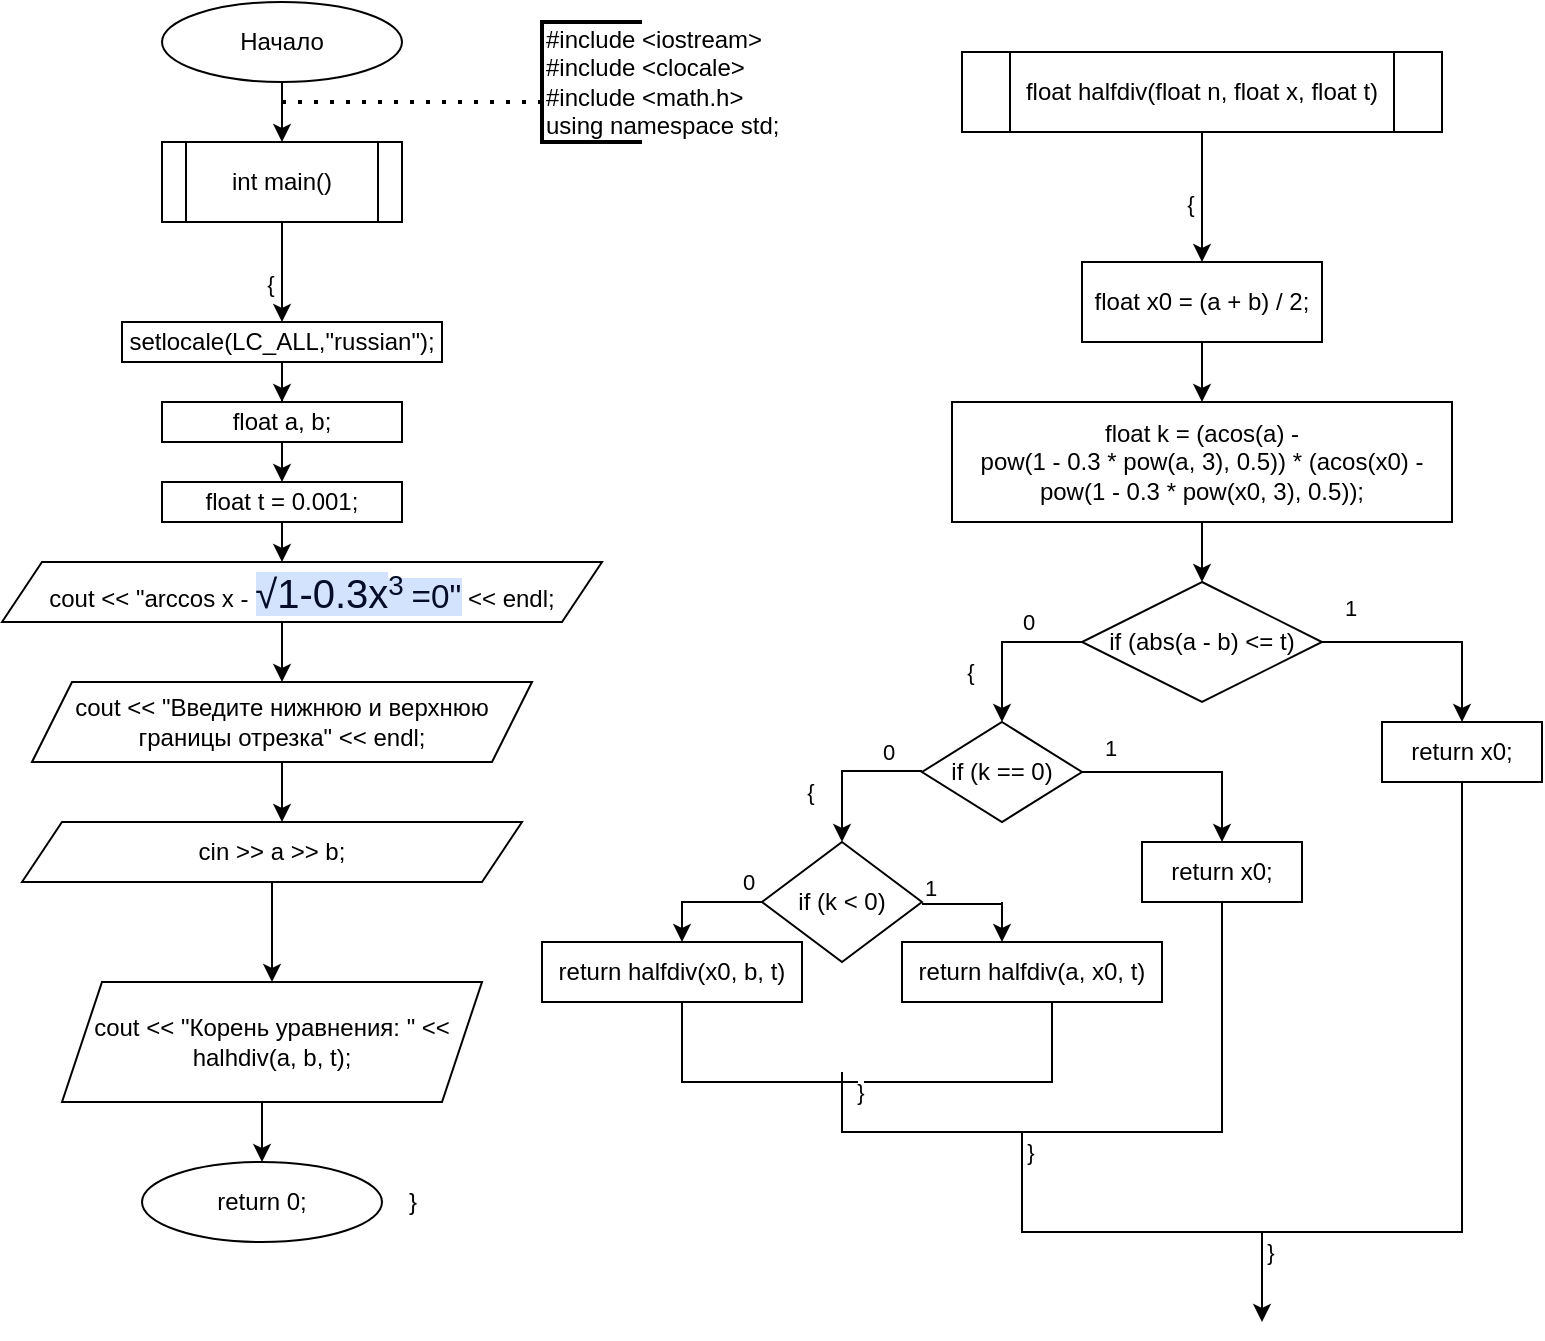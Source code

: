 <mxfile version="24.7.17">
  <diagram name="Страница — 1" id="jVwdr5WHSw05Iuy4zdJ9">
    <mxGraphModel dx="1255" dy="749" grid="1" gridSize="10" guides="1" tooltips="1" connect="1" arrows="1" fold="1" page="1" pageScale="1" pageWidth="827" pageHeight="1169" math="0" shadow="0">
      <root>
        <mxCell id="0" />
        <mxCell id="1" parent="0" />
        <mxCell id="akkycOVeCdVJDDfIOxZV-1" value="Начало" style="ellipse;whiteSpace=wrap;html=1;" vertex="1" parent="1">
          <mxGeometry x="120" y="20" width="120" height="40" as="geometry" />
        </mxCell>
        <mxCell id="akkycOVeCdVJDDfIOxZV-2" value="int main()" style="shape=process;whiteSpace=wrap;html=1;backgroundOutline=1;" vertex="1" parent="1">
          <mxGeometry x="120" y="90" width="120" height="40" as="geometry" />
        </mxCell>
        <mxCell id="akkycOVeCdVJDDfIOxZV-3" value="" style="endArrow=classic;html=1;rounded=0;exitX=0.5;exitY=1;exitDx=0;exitDy=0;entryX=0.5;entryY=0;entryDx=0;entryDy=0;" edge="1" parent="1" source="akkycOVeCdVJDDfIOxZV-1" target="akkycOVeCdVJDDfIOxZV-2">
          <mxGeometry width="50" height="50" relative="1" as="geometry">
            <mxPoint x="200" y="220" as="sourcePoint" />
            <mxPoint x="250" y="170" as="targetPoint" />
          </mxGeometry>
        </mxCell>
        <mxCell id="akkycOVeCdVJDDfIOxZV-4" value="" style="endArrow=none;dashed=1;html=1;dashPattern=1 3;strokeWidth=2;rounded=0;" edge="1" parent="1">
          <mxGeometry width="50" height="50" relative="1" as="geometry">
            <mxPoint x="180" y="70" as="sourcePoint" />
            <mxPoint x="310" y="70" as="targetPoint" />
          </mxGeometry>
        </mxCell>
        <mxCell id="akkycOVeCdVJDDfIOxZV-5" value="#include &amp;lt;iostream&amp;gt;&lt;div&gt;#include &amp;lt;сlocale&amp;gt;&lt;br&gt;&lt;/div&gt;&lt;div&gt;#include &amp;lt;math.h&amp;gt;&lt;/div&gt;&lt;div&gt;using namespace std;&lt;/div&gt;" style="strokeWidth=2;html=1;shape=mxgraph.flowchart.annotation_1;align=left;pointerEvents=1;" vertex="1" parent="1">
          <mxGeometry x="310" y="30" width="50" height="60" as="geometry" />
        </mxCell>
        <mxCell id="akkycOVeCdVJDDfIOxZV-6" value="" style="endArrow=classic;html=1;rounded=0;exitX=0.5;exitY=1;exitDx=0;exitDy=0;entryX=0.5;entryY=0;entryDx=0;entryDy=0;" edge="1" parent="1" source="akkycOVeCdVJDDfIOxZV-2" target="akkycOVeCdVJDDfIOxZV-10">
          <mxGeometry width="50" height="50" relative="1" as="geometry">
            <mxPoint x="200" y="220" as="sourcePoint" />
            <mxPoint x="180" y="180" as="targetPoint" />
            <Array as="points" />
          </mxGeometry>
        </mxCell>
        <mxCell id="akkycOVeCdVJDDfIOxZV-7" value="{" style="edgeLabel;html=1;align=center;verticalAlign=middle;resizable=0;points=[];" vertex="1" connectable="0" parent="akkycOVeCdVJDDfIOxZV-6">
          <mxGeometry x="-0.344" y="-1" relative="1" as="geometry">
            <mxPoint x="-5" y="14" as="offset" />
          </mxGeometry>
        </mxCell>
        <mxCell id="akkycOVeCdVJDDfIOxZV-8" style="edgeStyle=orthogonalEdgeStyle;rounded=0;orthogonalLoop=1;jettySize=auto;html=1;exitX=0.5;exitY=0;exitDx=0;exitDy=0;" edge="1" parent="1" source="akkycOVeCdVJDDfIOxZV-10">
          <mxGeometry relative="1" as="geometry">
            <mxPoint x="180" y="180" as="targetPoint" />
          </mxGeometry>
        </mxCell>
        <mxCell id="akkycOVeCdVJDDfIOxZV-9" style="edgeStyle=orthogonalEdgeStyle;rounded=0;orthogonalLoop=1;jettySize=auto;html=1;exitX=0.5;exitY=1;exitDx=0;exitDy=0;" edge="1" parent="1" source="akkycOVeCdVJDDfIOxZV-10" target="akkycOVeCdVJDDfIOxZV-12">
          <mxGeometry relative="1" as="geometry" />
        </mxCell>
        <mxCell id="akkycOVeCdVJDDfIOxZV-10" value="setlocale(LC_ALL,&quot;russian&quot;);" style="rounded=0;whiteSpace=wrap;html=1;" vertex="1" parent="1">
          <mxGeometry x="100" y="180" width="160" height="20" as="geometry" />
        </mxCell>
        <mxCell id="akkycOVeCdVJDDfIOxZV-11" style="edgeStyle=orthogonalEdgeStyle;rounded=0;orthogonalLoop=1;jettySize=auto;html=1;exitX=0.5;exitY=1;exitDx=0;exitDy=0;" edge="1" parent="1" source="akkycOVeCdVJDDfIOxZV-12">
          <mxGeometry relative="1" as="geometry">
            <mxPoint x="180" y="260" as="targetPoint" />
          </mxGeometry>
        </mxCell>
        <mxCell id="akkycOVeCdVJDDfIOxZV-12" value="float a, b;" style="rounded=0;whiteSpace=wrap;html=1;" vertex="1" parent="1">
          <mxGeometry x="120" y="220" width="120" height="20" as="geometry" />
        </mxCell>
        <mxCell id="akkycOVeCdVJDDfIOxZV-13" style="edgeStyle=orthogonalEdgeStyle;rounded=0;orthogonalLoop=1;jettySize=auto;html=1;exitX=0.5;exitY=1;exitDx=0;exitDy=0;" edge="1" parent="1" source="akkycOVeCdVJDDfIOxZV-14">
          <mxGeometry relative="1" as="geometry">
            <mxPoint x="180" y="300" as="targetPoint" />
          </mxGeometry>
        </mxCell>
        <mxCell id="akkycOVeCdVJDDfIOxZV-14" value="float t = 0.001;" style="rounded=0;whiteSpace=wrap;html=1;" vertex="1" parent="1">
          <mxGeometry x="120" y="260" width="120" height="20" as="geometry" />
        </mxCell>
        <mxCell id="akkycOVeCdVJDDfIOxZV-15" style="edgeStyle=orthogonalEdgeStyle;rounded=0;orthogonalLoop=1;jettySize=auto;html=1;exitX=0.5;exitY=1;exitDx=0;exitDy=0;" edge="1" parent="1" source="akkycOVeCdVJDDfIOxZV-16">
          <mxGeometry relative="1" as="geometry">
            <mxPoint x="180" y="430" as="targetPoint" />
          </mxGeometry>
        </mxCell>
        <mxCell id="akkycOVeCdVJDDfIOxZV-16" value="cout &amp;lt;&amp;lt; &quot;Введите нижнюю и верхнюю границы отрезка&quot; &amp;lt;&amp;lt; endl;" style="shape=parallelogram;perimeter=parallelogramPerimeter;whiteSpace=wrap;html=1;fixedSize=1;" vertex="1" parent="1">
          <mxGeometry x="55" y="360" width="250" height="40" as="geometry" />
        </mxCell>
        <mxCell id="akkycOVeCdVJDDfIOxZV-17" style="edgeStyle=orthogonalEdgeStyle;rounded=0;orthogonalLoop=1;jettySize=auto;html=1;exitX=0.5;exitY=1;exitDx=0;exitDy=0;entryX=0.5;entryY=0;entryDx=0;entryDy=0;" edge="1" parent="1" source="akkycOVeCdVJDDfIOxZV-18" target="akkycOVeCdVJDDfIOxZV-16">
          <mxGeometry relative="1" as="geometry" />
        </mxCell>
        <mxCell id="akkycOVeCdVJDDfIOxZV-18" value="cout &amp;lt;&amp;lt; &quot;arccos x - &lt;span style=&quot;background: linear-gradient(90deg, rgb(211, 227, 253) 50%, rgba(0, 0, 0, 0) 50%) 0% 0px / 200% 100% no-repeat rgb(255, 255, 255); color: rgb(4, 12, 40); animation: 0.75s cubic-bezier(0.05, 0.7, 0.1, 1) 0.25s 1 normal forwards running highlight; font-family: &amp;quot;Google Sans&amp;quot;, Arial, sans-serif; font-size: 20px; text-align: left;&quot;&gt;√1-0.3x&lt;/span&gt;&lt;span style=&quot;background: linear-gradient(90deg, rgb(211, 227, 253) 50%, rgba(0, 0, 0, 0) 50%) 0% 0px / 200% 100% no-repeat rgb(255, 255, 255); color: rgb(4, 12, 40); animation: 0.75s cubic-bezier(0.05, 0.7, 0.1, 1) 0.25s 1 normal forwards running highlight; font-family: &amp;quot;Google Sans&amp;quot;, Arial, sans-serif; text-align: left; font-size: 16.667px;&quot;&gt;&lt;sup&gt;3&amp;nbsp;&lt;/sup&gt;=0&quot;&lt;/span&gt;&amp;nbsp;&amp;lt;&amp;lt; endl;" style="shape=parallelogram;perimeter=parallelogramPerimeter;whiteSpace=wrap;html=1;fixedSize=1;" vertex="1" parent="1">
          <mxGeometry x="40" y="300" width="300" height="30" as="geometry" />
        </mxCell>
        <mxCell id="akkycOVeCdVJDDfIOxZV-66" style="edgeStyle=orthogonalEdgeStyle;rounded=0;orthogonalLoop=1;jettySize=auto;html=1;" edge="1" parent="1" source="akkycOVeCdVJDDfIOxZV-19" target="akkycOVeCdVJDDfIOxZV-67">
          <mxGeometry relative="1" as="geometry">
            <mxPoint x="175" y="500" as="targetPoint" />
          </mxGeometry>
        </mxCell>
        <mxCell id="akkycOVeCdVJDDfIOxZV-19" value="cin &amp;gt;&amp;gt; a &amp;gt;&amp;gt; b;" style="shape=parallelogram;perimeter=parallelogramPerimeter;whiteSpace=wrap;html=1;fixedSize=1;" vertex="1" parent="1">
          <mxGeometry x="50" y="430" width="250" height="30" as="geometry" />
        </mxCell>
        <mxCell id="akkycOVeCdVJDDfIOxZV-22" value="float halfdiv(float n, float x, float t)" style="shape=process;whiteSpace=wrap;html=1;backgroundOutline=1;" vertex="1" parent="1">
          <mxGeometry x="520" y="45" width="240" height="40" as="geometry" />
        </mxCell>
        <mxCell id="akkycOVeCdVJDDfIOxZV-23" value="" style="endArrow=classic;html=1;rounded=0;exitX=0.5;exitY=1;exitDx=0;exitDy=0;entryX=0.5;entryY=0;entryDx=0;entryDy=0;" edge="1" parent="1" source="akkycOVeCdVJDDfIOxZV-22" target="akkycOVeCdVJDDfIOxZV-29">
          <mxGeometry width="50" height="50" relative="1" as="geometry">
            <mxPoint x="660" y="185" as="sourcePoint" />
            <mxPoint x="640" y="145" as="targetPoint" />
            <Array as="points" />
          </mxGeometry>
        </mxCell>
        <mxCell id="akkycOVeCdVJDDfIOxZV-24" value="{" style="edgeLabel;html=1;align=center;verticalAlign=middle;resizable=0;points=[];" vertex="1" connectable="0" parent="akkycOVeCdVJDDfIOxZV-23">
          <mxGeometry x="-0.344" y="-1" relative="1" as="geometry">
            <mxPoint x="-5" y="14" as="offset" />
          </mxGeometry>
        </mxCell>
        <mxCell id="akkycOVeCdVJDDfIOxZV-25" style="edgeStyle=orthogonalEdgeStyle;rounded=0;orthogonalLoop=1;jettySize=auto;html=1;exitX=0.5;exitY=0;exitDx=0;exitDy=0;" edge="1" parent="1">
          <mxGeometry relative="1" as="geometry">
            <mxPoint x="640" y="145" as="targetPoint" />
            <mxPoint x="640" y="145" as="sourcePoint" />
          </mxGeometry>
        </mxCell>
        <mxCell id="akkycOVeCdVJDDfIOxZV-31" style="edgeStyle=orthogonalEdgeStyle;rounded=0;orthogonalLoop=1;jettySize=auto;html=1;" edge="1" parent="1" source="akkycOVeCdVJDDfIOxZV-29">
          <mxGeometry relative="1" as="geometry">
            <mxPoint x="640" y="220" as="targetPoint" />
          </mxGeometry>
        </mxCell>
        <mxCell id="akkycOVeCdVJDDfIOxZV-29" value="float x0 = (a + b) / 2;" style="rounded=0;whiteSpace=wrap;html=1;" vertex="1" parent="1">
          <mxGeometry x="580" y="150" width="120" height="40" as="geometry" />
        </mxCell>
        <mxCell id="akkycOVeCdVJDDfIOxZV-33" style="edgeStyle=orthogonalEdgeStyle;rounded=0;orthogonalLoop=1;jettySize=auto;html=1;" edge="1" parent="1" source="akkycOVeCdVJDDfIOxZV-32">
          <mxGeometry relative="1" as="geometry">
            <mxPoint x="640" y="310" as="targetPoint" />
          </mxGeometry>
        </mxCell>
        <mxCell id="akkycOVeCdVJDDfIOxZV-32" value="&lt;p class=&quot;MsoNormal&quot;&gt;&lt;span style=&quot;line-height: 107%;&quot; lang=&quot;EN-US&quot;&gt;&lt;font style=&quot;font-size: 12px;&quot;&gt;float k = (acos(a) -&lt;br&gt;pow(1 - 0.3 * pow(a, 3), 0.5)) * (acos(x0) - pow(1 - 0.3 * pow(x0, 3), 0.5));&lt;/font&gt;&lt;/span&gt;&lt;/p&gt;" style="rounded=0;whiteSpace=wrap;html=1;" vertex="1" parent="1">
          <mxGeometry x="515" y="220" width="250" height="60" as="geometry" />
        </mxCell>
        <mxCell id="akkycOVeCdVJDDfIOxZV-35" style="edgeStyle=orthogonalEdgeStyle;rounded=0;orthogonalLoop=1;jettySize=auto;html=1;" edge="1" parent="1" source="akkycOVeCdVJDDfIOxZV-34">
          <mxGeometry relative="1" as="geometry">
            <mxPoint x="770" y="380" as="targetPoint" />
            <Array as="points">
              <mxPoint x="770" y="340" />
              <mxPoint x="770" y="341" />
            </Array>
          </mxGeometry>
        </mxCell>
        <mxCell id="akkycOVeCdVJDDfIOxZV-34" value="if (abs(a - b) &amp;lt;= t)" style="rhombus;whiteSpace=wrap;html=1;" vertex="1" parent="1">
          <mxGeometry x="580" y="310" width="120" height="60" as="geometry" />
        </mxCell>
        <mxCell id="akkycOVeCdVJDDfIOxZV-36" value="" style="endArrow=classic;html=1;rounded=0;" edge="1" parent="1">
          <mxGeometry width="50" height="50" relative="1" as="geometry">
            <mxPoint x="580" y="340" as="sourcePoint" />
            <mxPoint x="540" y="380" as="targetPoint" />
            <Array as="points">
              <mxPoint x="540" y="340" />
            </Array>
          </mxGeometry>
        </mxCell>
        <mxCell id="akkycOVeCdVJDDfIOxZV-37" value="{" style="edgeLabel;html=1;align=center;verticalAlign=middle;resizable=0;points=[];" vertex="1" connectable="0" parent="1">
          <mxGeometry x="230" y="170" as="geometry">
            <mxPoint x="294" y="185" as="offset" />
          </mxGeometry>
        </mxCell>
        <mxCell id="akkycOVeCdVJDDfIOxZV-38" value="1" style="edgeLabel;html=1;align=center;verticalAlign=middle;resizable=0;points=[];" vertex="1" connectable="0" parent="1">
          <mxGeometry x="470" y="290" as="geometry">
            <mxPoint x="244" y="33" as="offset" />
          </mxGeometry>
        </mxCell>
        <mxCell id="akkycOVeCdVJDDfIOxZV-39" value="0" style="edgeLabel;html=1;align=center;verticalAlign=middle;resizable=0;points=[];" vertex="1" connectable="0" parent="1">
          <mxGeometry x="340" y="315" as="geometry">
            <mxPoint x="213" y="15" as="offset" />
          </mxGeometry>
        </mxCell>
        <mxCell id="akkycOVeCdVJDDfIOxZV-40" value="return x0;" style="rounded=0;whiteSpace=wrap;html=1;" vertex="1" parent="1">
          <mxGeometry x="730" y="380" width="80" height="30" as="geometry" />
        </mxCell>
        <mxCell id="akkycOVeCdVJDDfIOxZV-41" value="if (k == 0)" style="rhombus;whiteSpace=wrap;html=1;" vertex="1" parent="1">
          <mxGeometry x="500" y="380" width="80" height="50" as="geometry" />
        </mxCell>
        <mxCell id="akkycOVeCdVJDDfIOxZV-42" style="edgeStyle=orthogonalEdgeStyle;rounded=0;orthogonalLoop=1;jettySize=auto;html=1;" edge="1" parent="1">
          <mxGeometry relative="1" as="geometry">
            <mxPoint x="650" y="440" as="targetPoint" />
            <mxPoint x="580" y="405" as="sourcePoint" />
            <Array as="points">
              <mxPoint x="650" y="405" />
              <mxPoint x="650" y="406" />
            </Array>
          </mxGeometry>
        </mxCell>
        <mxCell id="akkycOVeCdVJDDfIOxZV-43" value="1" style="edgeLabel;html=1;align=center;verticalAlign=middle;resizable=0;points=[];" vertex="1" connectable="0" parent="1">
          <mxGeometry x="350" y="360" as="geometry">
            <mxPoint x="244" y="33" as="offset" />
          </mxGeometry>
        </mxCell>
        <mxCell id="akkycOVeCdVJDDfIOxZV-44" value="0" style="edgeLabel;html=1;align=center;verticalAlign=middle;resizable=0;points=[];" vertex="1" connectable="0" parent="1">
          <mxGeometry x="270" y="380" as="geometry">
            <mxPoint x="213" y="15" as="offset" />
          </mxGeometry>
        </mxCell>
        <mxCell id="akkycOVeCdVJDDfIOxZV-45" value="" style="endArrow=classic;html=1;rounded=0;" edge="1" parent="1">
          <mxGeometry width="50" height="50" relative="1" as="geometry">
            <mxPoint x="500" y="404.5" as="sourcePoint" />
            <mxPoint x="460" y="440" as="targetPoint" />
            <Array as="points">
              <mxPoint x="460" y="404.5" />
            </Array>
          </mxGeometry>
        </mxCell>
        <mxCell id="akkycOVeCdVJDDfIOxZV-46" value="{" style="edgeLabel;html=1;align=center;verticalAlign=middle;resizable=0;points=[];" vertex="1" connectable="0" parent="1">
          <mxGeometry x="150" y="230" as="geometry">
            <mxPoint x="294" y="185" as="offset" />
          </mxGeometry>
        </mxCell>
        <mxCell id="akkycOVeCdVJDDfIOxZV-47" value="return x0;" style="rounded=0;whiteSpace=wrap;html=1;" vertex="1" parent="1">
          <mxGeometry x="610" y="440" width="80" height="30" as="geometry" />
        </mxCell>
        <mxCell id="akkycOVeCdVJDDfIOxZV-48" value="if (k &amp;lt; 0)" style="rhombus;whiteSpace=wrap;html=1;" vertex="1" parent="1">
          <mxGeometry x="420" y="440" width="80" height="60" as="geometry" />
        </mxCell>
        <mxCell id="akkycOVeCdVJDDfIOxZV-49" value="" style="endArrow=classic;html=1;rounded=0;" edge="1" parent="1">
          <mxGeometry width="50" height="50" relative="1" as="geometry">
            <mxPoint x="420" y="470" as="sourcePoint" />
            <mxPoint x="380" y="490" as="targetPoint" />
            <Array as="points">
              <mxPoint x="380" y="470" />
            </Array>
          </mxGeometry>
        </mxCell>
        <mxCell id="akkycOVeCdVJDDfIOxZV-50" value="return halfdiv(x0, b, t)" style="rounded=0;whiteSpace=wrap;html=1;" vertex="1" parent="1">
          <mxGeometry x="310" y="490" width="130" height="30" as="geometry" />
        </mxCell>
        <mxCell id="akkycOVeCdVJDDfIOxZV-51" style="edgeStyle=orthogonalEdgeStyle;rounded=0;orthogonalLoop=1;jettySize=auto;html=1;" edge="1" parent="1">
          <mxGeometry relative="1" as="geometry">
            <mxPoint x="540" y="490" as="targetPoint" />
            <mxPoint x="500" y="471" as="sourcePoint" />
            <Array as="points">
              <mxPoint x="540" y="470" />
              <mxPoint x="540" y="471" />
            </Array>
          </mxGeometry>
        </mxCell>
        <mxCell id="akkycOVeCdVJDDfIOxZV-52" value="return halfdiv(a, x0, t)" style="rounded=0;whiteSpace=wrap;html=1;" vertex="1" parent="1">
          <mxGeometry x="490" y="490" width="130" height="30" as="geometry" />
        </mxCell>
        <mxCell id="akkycOVeCdVJDDfIOxZV-53" value="1" style="edgeLabel;html=1;align=center;verticalAlign=middle;resizable=0;points=[];" vertex="1" connectable="0" parent="1">
          <mxGeometry x="260" y="430" as="geometry">
            <mxPoint x="244" y="33" as="offset" />
          </mxGeometry>
        </mxCell>
        <mxCell id="akkycOVeCdVJDDfIOxZV-54" value="0" style="edgeLabel;html=1;align=center;verticalAlign=middle;resizable=0;points=[];" vertex="1" connectable="0" parent="1">
          <mxGeometry x="200" y="445" as="geometry">
            <mxPoint x="213" y="15" as="offset" />
          </mxGeometry>
        </mxCell>
        <mxCell id="akkycOVeCdVJDDfIOxZV-55" value="" style="endArrow=none;html=1;rounded=0;" edge="1" parent="1">
          <mxGeometry width="50" height="50" relative="1" as="geometry">
            <mxPoint x="380" y="520" as="sourcePoint" />
            <mxPoint x="460" y="560" as="targetPoint" />
            <Array as="points">
              <mxPoint x="380" y="560" />
            </Array>
          </mxGeometry>
        </mxCell>
        <mxCell id="akkycOVeCdVJDDfIOxZV-56" value="" style="endArrow=none;html=1;rounded=0;" edge="1" parent="1">
          <mxGeometry width="50" height="50" relative="1" as="geometry">
            <mxPoint x="460" y="560" as="sourcePoint" />
            <mxPoint x="565" y="520" as="targetPoint" />
            <Array as="points">
              <mxPoint x="565" y="560" />
            </Array>
          </mxGeometry>
        </mxCell>
        <mxCell id="akkycOVeCdVJDDfIOxZV-57" value="" style="endArrow=none;html=1;rounded=0;" edge="1" parent="1">
          <mxGeometry width="50" height="50" relative="1" as="geometry">
            <mxPoint x="460" y="555" as="sourcePoint" />
            <mxPoint x="540" y="585" as="targetPoint" />
            <Array as="points">
              <mxPoint x="460" y="585" />
            </Array>
          </mxGeometry>
        </mxCell>
        <mxCell id="akkycOVeCdVJDDfIOxZV-58" value="" style="endArrow=none;html=1;rounded=0;entryX=0.5;entryY=1;entryDx=0;entryDy=0;" edge="1" parent="1" target="akkycOVeCdVJDDfIOxZV-47">
          <mxGeometry width="50" height="50" relative="1" as="geometry">
            <mxPoint x="540" y="585" as="sourcePoint" />
            <mxPoint x="650" y="535" as="targetPoint" />
            <Array as="points">
              <mxPoint x="650" y="585" />
            </Array>
          </mxGeometry>
        </mxCell>
        <mxCell id="akkycOVeCdVJDDfIOxZV-59" value="" style="endArrow=none;html=1;rounded=0;" edge="1" parent="1">
          <mxGeometry width="50" height="50" relative="1" as="geometry">
            <mxPoint x="550" y="585" as="sourcePoint" />
            <mxPoint x="670" y="635" as="targetPoint" />
            <Array as="points">
              <mxPoint x="550" y="635" />
            </Array>
          </mxGeometry>
        </mxCell>
        <mxCell id="akkycOVeCdVJDDfIOxZV-61" value="" style="endArrow=none;html=1;rounded=0;entryX=0.5;entryY=1;entryDx=0;entryDy=0;" edge="1" parent="1" target="akkycOVeCdVJDDfIOxZV-40">
          <mxGeometry width="50" height="50" relative="1" as="geometry">
            <mxPoint x="670" y="635" as="sourcePoint" />
            <mxPoint x="720" y="585" as="targetPoint" />
            <Array as="points">
              <mxPoint x="770" y="635" />
            </Array>
          </mxGeometry>
        </mxCell>
        <mxCell id="akkycOVeCdVJDDfIOxZV-62" value="" style="endArrow=classic;html=1;rounded=0;" edge="1" parent="1">
          <mxGeometry width="50" height="50" relative="1" as="geometry">
            <mxPoint x="670" y="635" as="sourcePoint" />
            <mxPoint x="670" y="680" as="targetPoint" />
          </mxGeometry>
        </mxCell>
        <mxCell id="akkycOVeCdVJDDfIOxZV-63" value="}" style="edgeLabel;html=1;align=center;verticalAlign=middle;resizable=0;points=[];" vertex="1" connectable="0" parent="1">
          <mxGeometry x="175" y="380" as="geometry">
            <mxPoint x="294" y="185" as="offset" />
          </mxGeometry>
        </mxCell>
        <mxCell id="akkycOVeCdVJDDfIOxZV-64" value="}" style="edgeLabel;html=1;align=center;verticalAlign=middle;resizable=0;points=[];" vertex="1" connectable="0" parent="1">
          <mxGeometry x="260" y="410" as="geometry">
            <mxPoint x="294" y="185" as="offset" />
          </mxGeometry>
        </mxCell>
        <mxCell id="akkycOVeCdVJDDfIOxZV-65" value="}" style="edgeLabel;html=1;align=center;verticalAlign=middle;resizable=0;points=[];" vertex="1" connectable="0" parent="1">
          <mxGeometry x="380" y="460" as="geometry">
            <mxPoint x="294" y="185" as="offset" />
          </mxGeometry>
        </mxCell>
        <mxCell id="akkycOVeCdVJDDfIOxZV-67" value="cout &amp;lt;&amp;lt; &quot;Корень уравнения: &quot; &amp;lt;&amp;lt; halhdiv(a, b, t);" style="shape=parallelogram;perimeter=parallelogramPerimeter;whiteSpace=wrap;html=1;fixedSize=1;" vertex="1" parent="1">
          <mxGeometry x="70" y="510" width="210" height="60" as="geometry" />
        </mxCell>
        <mxCell id="akkycOVeCdVJDDfIOxZV-68" value="" style="endArrow=classic;html=1;rounded=0;" edge="1" parent="1">
          <mxGeometry width="50" height="50" relative="1" as="geometry">
            <mxPoint x="170" y="570" as="sourcePoint" />
            <mxPoint x="170" y="600" as="targetPoint" />
          </mxGeometry>
        </mxCell>
        <mxCell id="akkycOVeCdVJDDfIOxZV-69" value="return 0;" style="ellipse;whiteSpace=wrap;html=1;" vertex="1" parent="1">
          <mxGeometry x="110" y="600" width="120" height="40" as="geometry" />
        </mxCell>
        <mxCell id="akkycOVeCdVJDDfIOxZV-70" value="}" style="text;html=1;align=center;verticalAlign=middle;resizable=0;points=[];autosize=1;strokeColor=none;fillColor=none;" vertex="1" parent="1">
          <mxGeometry x="230" y="605" width="30" height="30" as="geometry" />
        </mxCell>
      </root>
    </mxGraphModel>
  </diagram>
</mxfile>
